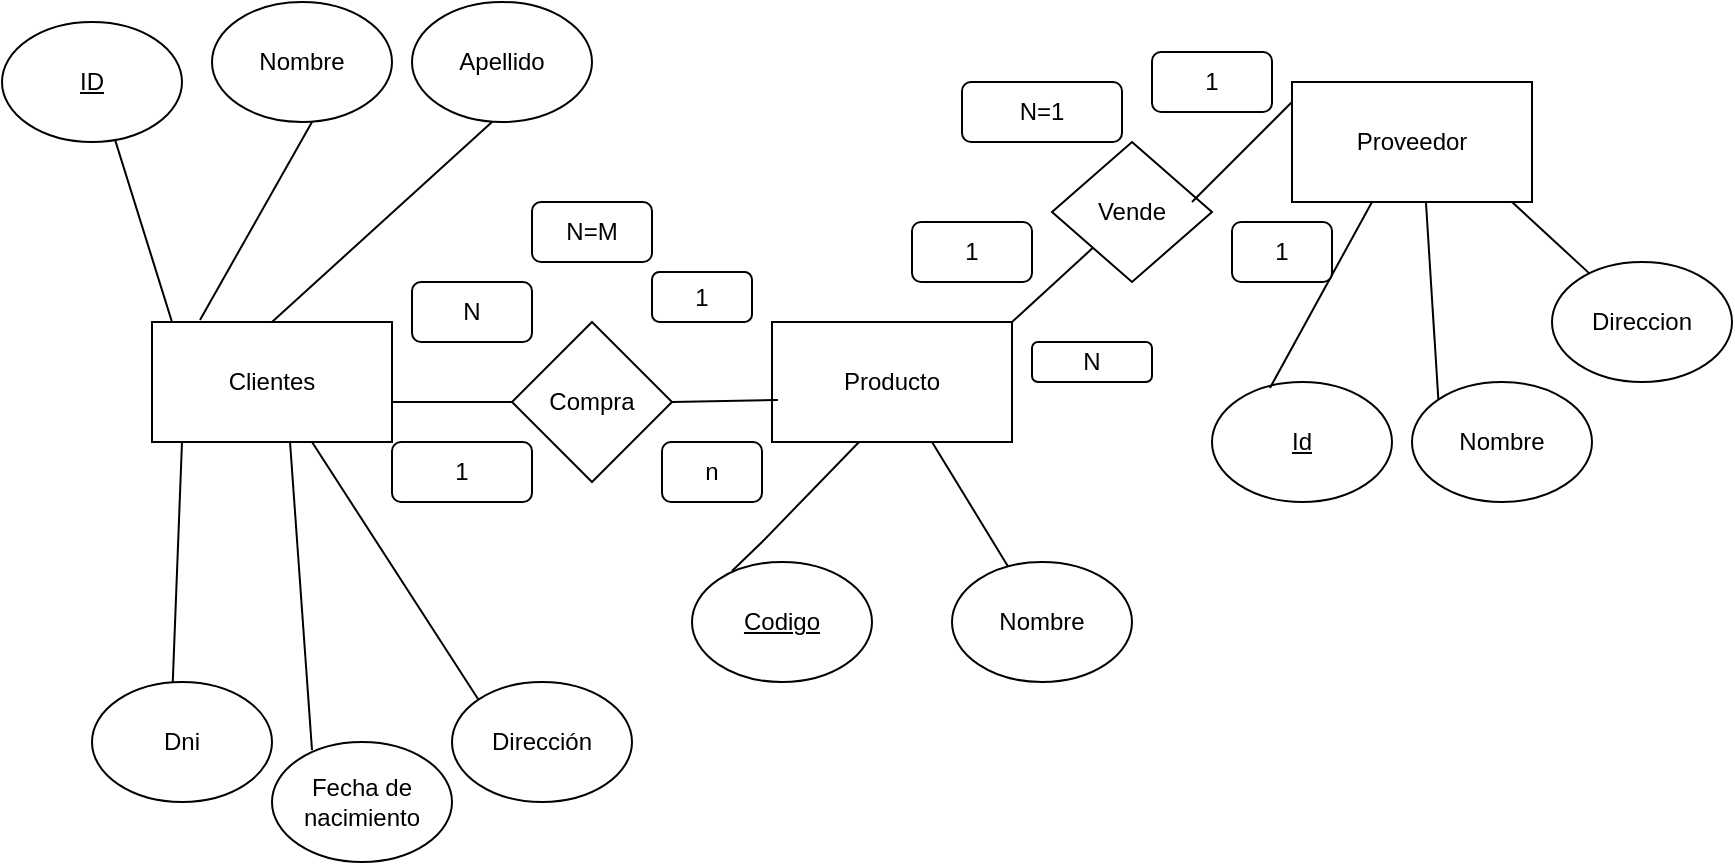 <mxfile version="24.7.7">
  <diagram name="Página-1" id="Dk5JTkqU_FH1dXi0wxMd">
    <mxGraphModel dx="1941" dy="468" grid="1" gridSize="10" guides="1" tooltips="1" connect="1" arrows="1" fold="1" page="1" pageScale="1" pageWidth="827" pageHeight="1169" math="0" shadow="0">
      <root>
        <mxCell id="0" />
        <mxCell id="1" parent="0" />
        <mxCell id="LEoPJzPLq4Y0wCzoxTbO-1" value="Clientes" style="rounded=0;whiteSpace=wrap;html=1;" vertex="1" parent="1">
          <mxGeometry x="20" y="200" width="120" height="60" as="geometry" />
        </mxCell>
        <mxCell id="LEoPJzPLq4Y0wCzoxTbO-2" value="" style="endArrow=none;html=1;rounded=0;" edge="1" parent="1">
          <mxGeometry width="50" height="50" relative="1" as="geometry">
            <mxPoint x="30" y="390" as="sourcePoint" />
            <mxPoint x="35.0" y="260" as="targetPoint" />
          </mxGeometry>
        </mxCell>
        <mxCell id="LEoPJzPLq4Y0wCzoxTbO-4" value="" style="endArrow=none;html=1;rounded=0;exitX=0.767;exitY=0.1;exitDx=0;exitDy=0;exitPerimeter=0;" edge="1" parent="1">
          <mxGeometry width="50" height="50" relative="1" as="geometry">
            <mxPoint x="30.0" y="200" as="sourcePoint" />
            <mxPoint y="104" as="targetPoint" />
          </mxGeometry>
        </mxCell>
        <mxCell id="LEoPJzPLq4Y0wCzoxTbO-5" value="&lt;u&gt;ID&lt;/u&gt;" style="ellipse;whiteSpace=wrap;html=1;" vertex="1" parent="1">
          <mxGeometry x="-55" y="50" width="90" height="60" as="geometry" />
        </mxCell>
        <mxCell id="LEoPJzPLq4Y0wCzoxTbO-6" value="Dni" style="ellipse;whiteSpace=wrap;html=1;" vertex="1" parent="1">
          <mxGeometry x="-10" y="380" width="90" height="60" as="geometry" />
        </mxCell>
        <mxCell id="LEoPJzPLq4Y0wCzoxTbO-7" value="Nombre" style="ellipse;whiteSpace=wrap;html=1;" vertex="1" parent="1">
          <mxGeometry x="50" y="40" width="90" height="60" as="geometry" />
        </mxCell>
        <mxCell id="LEoPJzPLq4Y0wCzoxTbO-8" value="Fecha de nacimiento" style="ellipse;whiteSpace=wrap;html=1;" vertex="1" parent="1">
          <mxGeometry x="80" y="410" width="90" height="60" as="geometry" />
        </mxCell>
        <mxCell id="LEoPJzPLq4Y0wCzoxTbO-10" value="" style="endArrow=none;html=1;rounded=0;" edge="1" parent="1">
          <mxGeometry width="50" height="50" relative="1" as="geometry">
            <mxPoint x="100" y="414" as="sourcePoint" />
            <mxPoint x="89.01" y="260" as="targetPoint" />
          </mxGeometry>
        </mxCell>
        <mxCell id="LEoPJzPLq4Y0wCzoxTbO-11" value="Producto" style="rounded=0;whiteSpace=wrap;html=1;" vertex="1" parent="1">
          <mxGeometry x="330" y="200" width="120" height="60" as="geometry" />
        </mxCell>
        <mxCell id="LEoPJzPLq4Y0wCzoxTbO-12" value="Apellido" style="ellipse;whiteSpace=wrap;html=1;" vertex="1" parent="1">
          <mxGeometry x="150" y="40" width="90" height="60" as="geometry" />
        </mxCell>
        <mxCell id="LEoPJzPLq4Y0wCzoxTbO-15" value="Dirección" style="ellipse;whiteSpace=wrap;html=1;" vertex="1" parent="1">
          <mxGeometry x="170" y="380" width="90" height="60" as="geometry" />
        </mxCell>
        <mxCell id="LEoPJzPLq4Y0wCzoxTbO-17" value="" style="endArrow=none;html=1;rounded=0;exitX=0;exitY=0;exitDx=0;exitDy=0;" edge="1" parent="1" source="LEoPJzPLq4Y0wCzoxTbO-15">
          <mxGeometry width="50" height="50" relative="1" as="geometry">
            <mxPoint x="180" y="320" as="sourcePoint" />
            <mxPoint x="100" y="260.02" as="targetPoint" />
          </mxGeometry>
        </mxCell>
        <mxCell id="LEoPJzPLq4Y0wCzoxTbO-20" value="&lt;u&gt;Codigo&lt;/u&gt;" style="ellipse;whiteSpace=wrap;html=1;" vertex="1" parent="1">
          <mxGeometry x="290" y="320" width="90" height="60" as="geometry" />
        </mxCell>
        <mxCell id="LEoPJzPLq4Y0wCzoxTbO-21" value="Nombre" style="ellipse;whiteSpace=wrap;html=1;" vertex="1" parent="1">
          <mxGeometry x="420" y="320" width="90" height="60" as="geometry" />
        </mxCell>
        <mxCell id="LEoPJzPLq4Y0wCzoxTbO-22" value="" style="endArrow=none;html=1;rounded=0;exitX=0.333;exitY=0.075;exitDx=0;exitDy=0;exitPerimeter=0;" edge="1" parent="1">
          <mxGeometry width="50" height="50" relative="1" as="geometry">
            <mxPoint x="310.0" y="324.5" as="sourcePoint" />
            <mxPoint x="373.53" y="260" as="targetPoint" />
            <Array as="points">
              <mxPoint x="325.03" y="310" />
            </Array>
          </mxGeometry>
        </mxCell>
        <mxCell id="LEoPJzPLq4Y0wCzoxTbO-23" value="" style="endArrow=none;html=1;rounded=0;" edge="1" parent="1" source="LEoPJzPLq4Y0wCzoxTbO-21">
          <mxGeometry width="50" height="50" relative="1" as="geometry">
            <mxPoint x="360" y="310" as="sourcePoint" />
            <mxPoint x="410" y="260" as="targetPoint" />
          </mxGeometry>
        </mxCell>
        <mxCell id="LEoPJzPLq4Y0wCzoxTbO-24" value="Proveedor" style="rounded=0;whiteSpace=wrap;html=1;" vertex="1" parent="1">
          <mxGeometry x="590" y="80" width="120" height="60" as="geometry" />
        </mxCell>
        <mxCell id="LEoPJzPLq4Y0wCzoxTbO-25" value="" style="endArrow=none;html=1;rounded=0;exitX=0.2;exitY=-0.017;exitDx=0;exitDy=0;exitPerimeter=0;" edge="1" parent="1" source="LEoPJzPLq4Y0wCzoxTbO-1">
          <mxGeometry width="50" height="50" relative="1" as="geometry">
            <mxPoint x="50" y="150" as="sourcePoint" />
            <mxPoint x="100" y="100" as="targetPoint" />
          </mxGeometry>
        </mxCell>
        <mxCell id="LEoPJzPLq4Y0wCzoxTbO-26" value="" style="endArrow=none;html=1;rounded=0;exitX=0.5;exitY=0;exitDx=0;exitDy=0;" edge="1" parent="1" source="LEoPJzPLq4Y0wCzoxTbO-1">
          <mxGeometry width="50" height="50" relative="1" as="geometry">
            <mxPoint x="140" y="150" as="sourcePoint" />
            <mxPoint x="190" y="100" as="targetPoint" />
          </mxGeometry>
        </mxCell>
        <mxCell id="LEoPJzPLq4Y0wCzoxTbO-30" value="" style="endArrow=none;html=1;rounded=0;" edge="1" parent="1" target="LEoPJzPLq4Y0wCzoxTbO-31">
          <mxGeometry width="50" height="50" relative="1" as="geometry">
            <mxPoint x="140" y="240" as="sourcePoint" />
            <mxPoint x="210" y="240" as="targetPoint" />
          </mxGeometry>
        </mxCell>
        <mxCell id="LEoPJzPLq4Y0wCzoxTbO-31" value="Compra" style="rhombus;whiteSpace=wrap;html=1;" vertex="1" parent="1">
          <mxGeometry x="200" y="200" width="80" height="80" as="geometry" />
        </mxCell>
        <mxCell id="LEoPJzPLq4Y0wCzoxTbO-32" value="" style="endArrow=none;html=1;rounded=0;entryX=0.025;entryY=0.65;entryDx=0;entryDy=0;entryPerimeter=0;" edge="1" parent="1" target="LEoPJzPLq4Y0wCzoxTbO-11">
          <mxGeometry width="50" height="50" relative="1" as="geometry">
            <mxPoint x="280" y="240" as="sourcePoint" />
            <mxPoint x="320" y="240" as="targetPoint" />
          </mxGeometry>
        </mxCell>
        <mxCell id="LEoPJzPLq4Y0wCzoxTbO-33" value="&lt;u&gt;Id&lt;/u&gt;" style="ellipse;whiteSpace=wrap;html=1;" vertex="1" parent="1">
          <mxGeometry x="550" y="230" width="90" height="60" as="geometry" />
        </mxCell>
        <mxCell id="LEoPJzPLq4Y0wCzoxTbO-34" value="Nombre" style="ellipse;whiteSpace=wrap;html=1;" vertex="1" parent="1">
          <mxGeometry x="650" y="230" width="90" height="60" as="geometry" />
        </mxCell>
        <mxCell id="LEoPJzPLq4Y0wCzoxTbO-35" value="" style="endArrow=none;html=1;rounded=0;exitX=0.322;exitY=0.05;exitDx=0;exitDy=0;exitPerimeter=0;" edge="1" parent="1" source="LEoPJzPLq4Y0wCzoxTbO-33">
          <mxGeometry width="50" height="50" relative="1" as="geometry">
            <mxPoint x="580" y="190" as="sourcePoint" />
            <mxPoint x="630" y="140" as="targetPoint" />
          </mxGeometry>
        </mxCell>
        <mxCell id="LEoPJzPLq4Y0wCzoxTbO-36" value="" style="endArrow=none;html=1;rounded=0;exitX=0;exitY=0;exitDx=0;exitDy=0;" edge="1" parent="1" source="LEoPJzPLq4Y0wCzoxTbO-34">
          <mxGeometry width="50" height="50" relative="1" as="geometry">
            <mxPoint x="650" y="234.02" as="sourcePoint" />
            <mxPoint x="656.96" y="140" as="targetPoint" />
          </mxGeometry>
        </mxCell>
        <mxCell id="LEoPJzPLq4Y0wCzoxTbO-37" value="Direccion" style="ellipse;whiteSpace=wrap;html=1;" vertex="1" parent="1">
          <mxGeometry x="720" y="170" width="90" height="60" as="geometry" />
        </mxCell>
        <mxCell id="LEoPJzPLq4Y0wCzoxTbO-38" value="" style="endArrow=none;html=1;rounded=0;" edge="1" parent="1" source="LEoPJzPLq4Y0wCzoxTbO-37">
          <mxGeometry width="50" height="50" relative="1" as="geometry">
            <mxPoint x="650" y="190" as="sourcePoint" />
            <mxPoint x="700" y="140" as="targetPoint" />
          </mxGeometry>
        </mxCell>
        <mxCell id="LEoPJzPLq4Y0wCzoxTbO-39" value="" style="endArrow=none;html=1;rounded=0;" edge="1" parent="1" target="LEoPJzPLq4Y0wCzoxTbO-40">
          <mxGeometry width="50" height="50" relative="1" as="geometry">
            <mxPoint x="450" y="200" as="sourcePoint" />
            <mxPoint x="500" y="150" as="targetPoint" />
          </mxGeometry>
        </mxCell>
        <mxCell id="LEoPJzPLq4Y0wCzoxTbO-40" value="Vende" style="rhombus;whiteSpace=wrap;html=1;" vertex="1" parent="1">
          <mxGeometry x="470" y="110" width="80" height="70" as="geometry" />
        </mxCell>
        <mxCell id="LEoPJzPLq4Y0wCzoxTbO-41" value="" style="endArrow=none;html=1;rounded=0;" edge="1" parent="1">
          <mxGeometry width="50" height="50" relative="1" as="geometry">
            <mxPoint x="540" y="140" as="sourcePoint" />
            <mxPoint x="590" y="90" as="targetPoint" />
          </mxGeometry>
        </mxCell>
        <mxCell id="LEoPJzPLq4Y0wCzoxTbO-43" value="N" style="rounded=1;whiteSpace=wrap;html=1;" vertex="1" parent="1">
          <mxGeometry x="150" y="180" width="60" height="30" as="geometry" />
        </mxCell>
        <mxCell id="LEoPJzPLq4Y0wCzoxTbO-44" value="1" style="rounded=1;whiteSpace=wrap;html=1;" vertex="1" parent="1">
          <mxGeometry x="270" y="175" width="50" height="25" as="geometry" />
        </mxCell>
        <mxCell id="LEoPJzPLq4Y0wCzoxTbO-46" value="1" style="rounded=1;whiteSpace=wrap;html=1;" vertex="1" parent="1">
          <mxGeometry x="140" y="260" width="70" height="30" as="geometry" />
        </mxCell>
        <mxCell id="LEoPJzPLq4Y0wCzoxTbO-47" value="n" style="rounded=1;whiteSpace=wrap;html=1;" vertex="1" parent="1">
          <mxGeometry x="275" y="260" width="50" height="30" as="geometry" />
        </mxCell>
        <mxCell id="LEoPJzPLq4Y0wCzoxTbO-49" value="N=M" style="rounded=1;whiteSpace=wrap;html=1;" vertex="1" parent="1">
          <mxGeometry x="210" y="140" width="60" height="30" as="geometry" />
        </mxCell>
        <mxCell id="LEoPJzPLq4Y0wCzoxTbO-50" value="N=1" style="rounded=1;whiteSpace=wrap;html=1;" vertex="1" parent="1">
          <mxGeometry x="425" y="80" width="80" height="30" as="geometry" />
        </mxCell>
        <mxCell id="LEoPJzPLq4Y0wCzoxTbO-52" value="1" style="rounded=1;whiteSpace=wrap;html=1;" vertex="1" parent="1">
          <mxGeometry x="400" y="150" width="60" height="30" as="geometry" />
        </mxCell>
        <mxCell id="LEoPJzPLq4Y0wCzoxTbO-53" value="N" style="rounded=1;whiteSpace=wrap;html=1;" vertex="1" parent="1">
          <mxGeometry x="460" y="210" width="60" height="20" as="geometry" />
        </mxCell>
        <mxCell id="LEoPJzPLq4Y0wCzoxTbO-54" value="1" style="rounded=1;whiteSpace=wrap;html=1;" vertex="1" parent="1">
          <mxGeometry x="520" y="65" width="60" height="30" as="geometry" />
        </mxCell>
        <mxCell id="LEoPJzPLq4Y0wCzoxTbO-55" value="1" style="rounded=1;whiteSpace=wrap;html=1;" vertex="1" parent="1">
          <mxGeometry x="560" y="150" width="50" height="30" as="geometry" />
        </mxCell>
      </root>
    </mxGraphModel>
  </diagram>
</mxfile>
